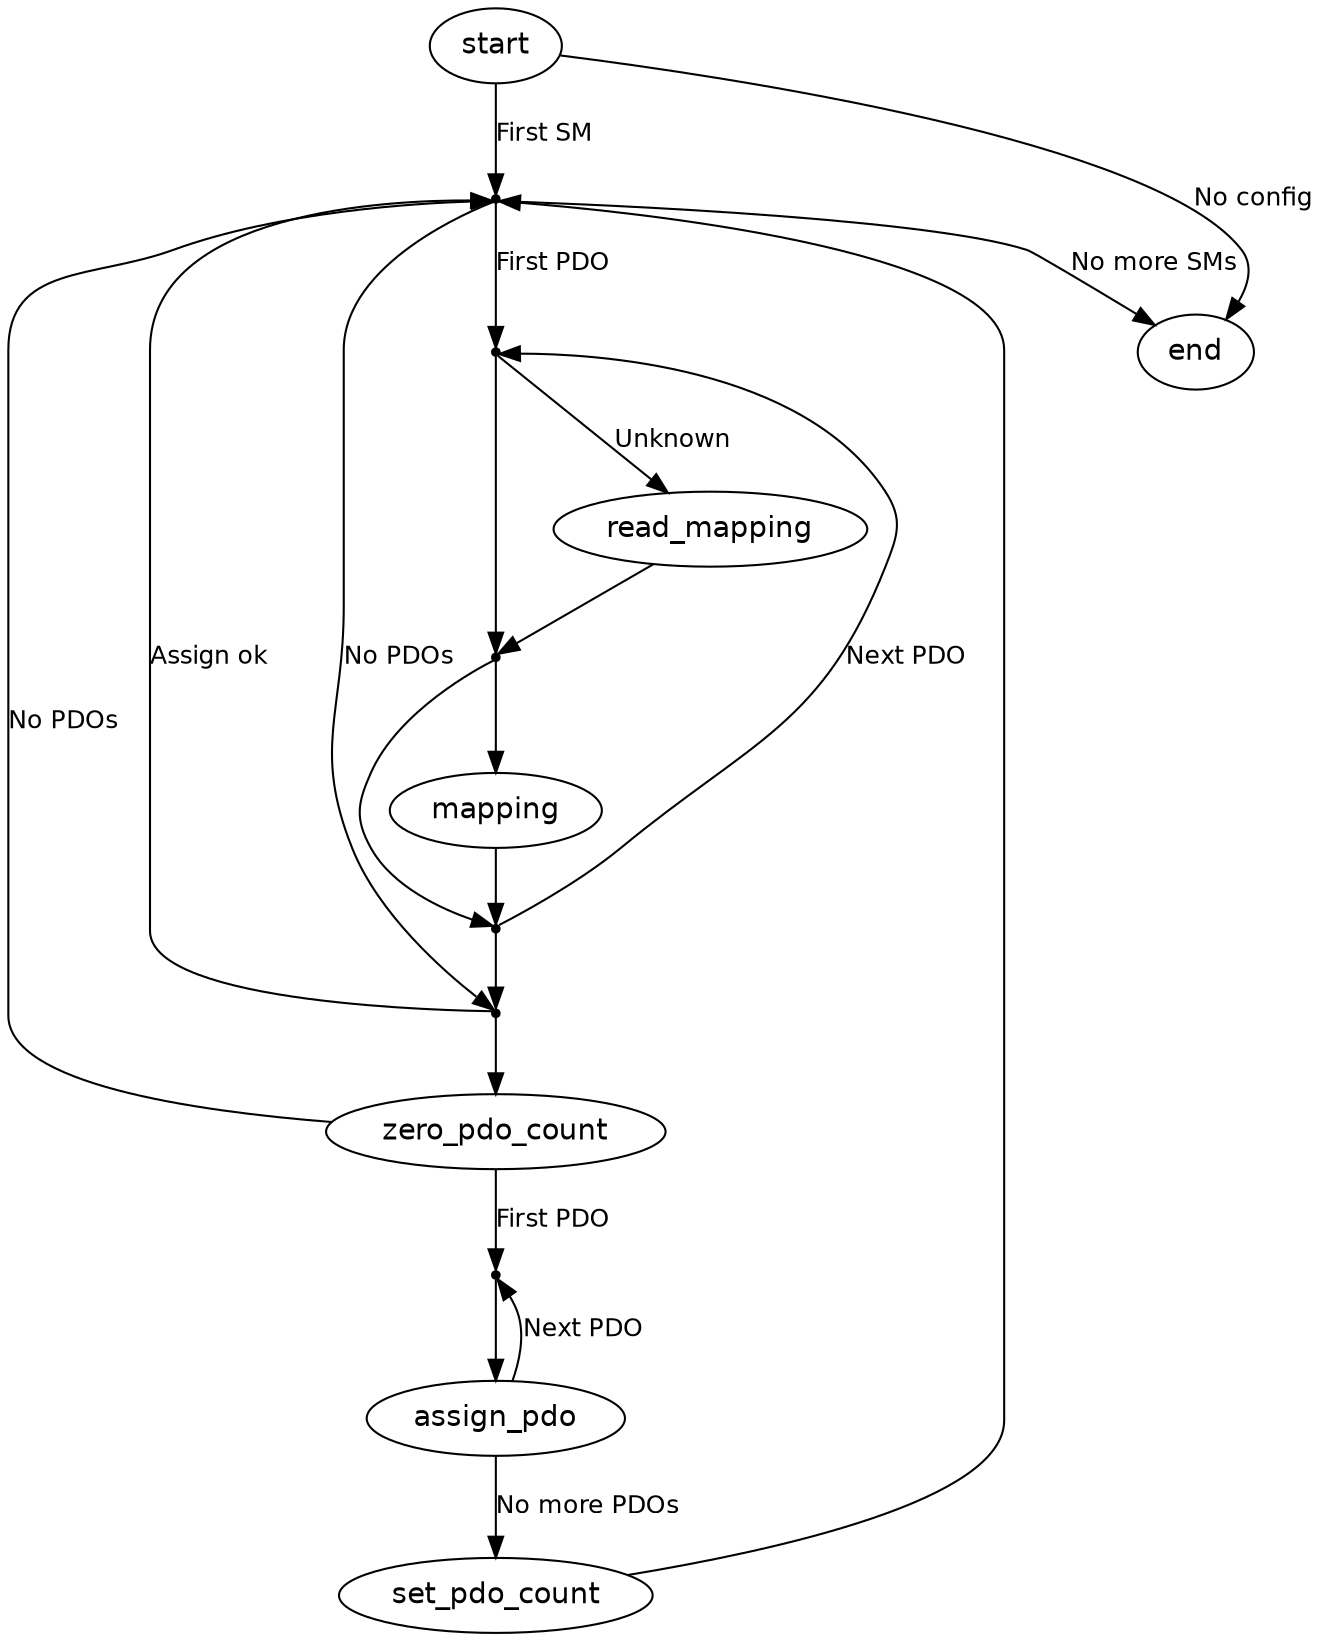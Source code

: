 
/* $Id$ */

digraph pdo_conf {
    node [fontname="Helvetica"]
    edge [fontname="Helvetica", fontsize="12"]

    start
    start -> action_next_sync [label="First SM",weight=10]
    start -> end [label="No config"]

    action_next_sync [shape=point,label=""]
    action_next_sync -> action_check_assignment [label="No PDOs"]
    action_next_sync -> action_pdo_mapping [label="First PDO",weight=10]
    action_next_sync -> end [label="No more SMs"]

    action_pdo_mapping [shape=point,label=""]
    action_pdo_mapping -> read_mapping [label="Unknown"]
    action_pdo_mapping -> action_check_mapping [weight=10]

    read_mapping
    read_mapping -> action_check_mapping

    action_check_mapping [shape=point,label=""]
    action_check_mapping -> action_next_pdo_mapping
    action_check_mapping -> mapping [weight=10]

    mapping
    mapping -> action_next_pdo_mapping [weight=10]

    action_next_pdo_mapping [shape=point,label=""]
    action_next_pdo_mapping -> action_check_assignment [weight=10]
    action_next_pdo_mapping -> action_pdo_mapping [label="Next PDO"]

    action_check_assignment [shape=point,label=""]
    action_check_assignment -> action_next_sync [label="Assign ok"]
    action_check_assignment -> zero_pdo_count [weight=10]

    zero_pdo_count
    zero_pdo_count -> action_next_sync [label="No PDOs"]
    zero_pdo_count -> action_assign_pdo [label="First PDO", weight=10]

    action_assign_pdo [shape=point,label=""]
    action_assign_pdo -> assign_pdo [weight=10]

    assign_pdo
    assign_pdo -> set_pdo_count [label="No more PDOs", weight=10]
    assign_pdo -> action_assign_pdo [label="Next PDO"]

    set_pdo_count
    set_pdo_count -> action_next_sync
}
